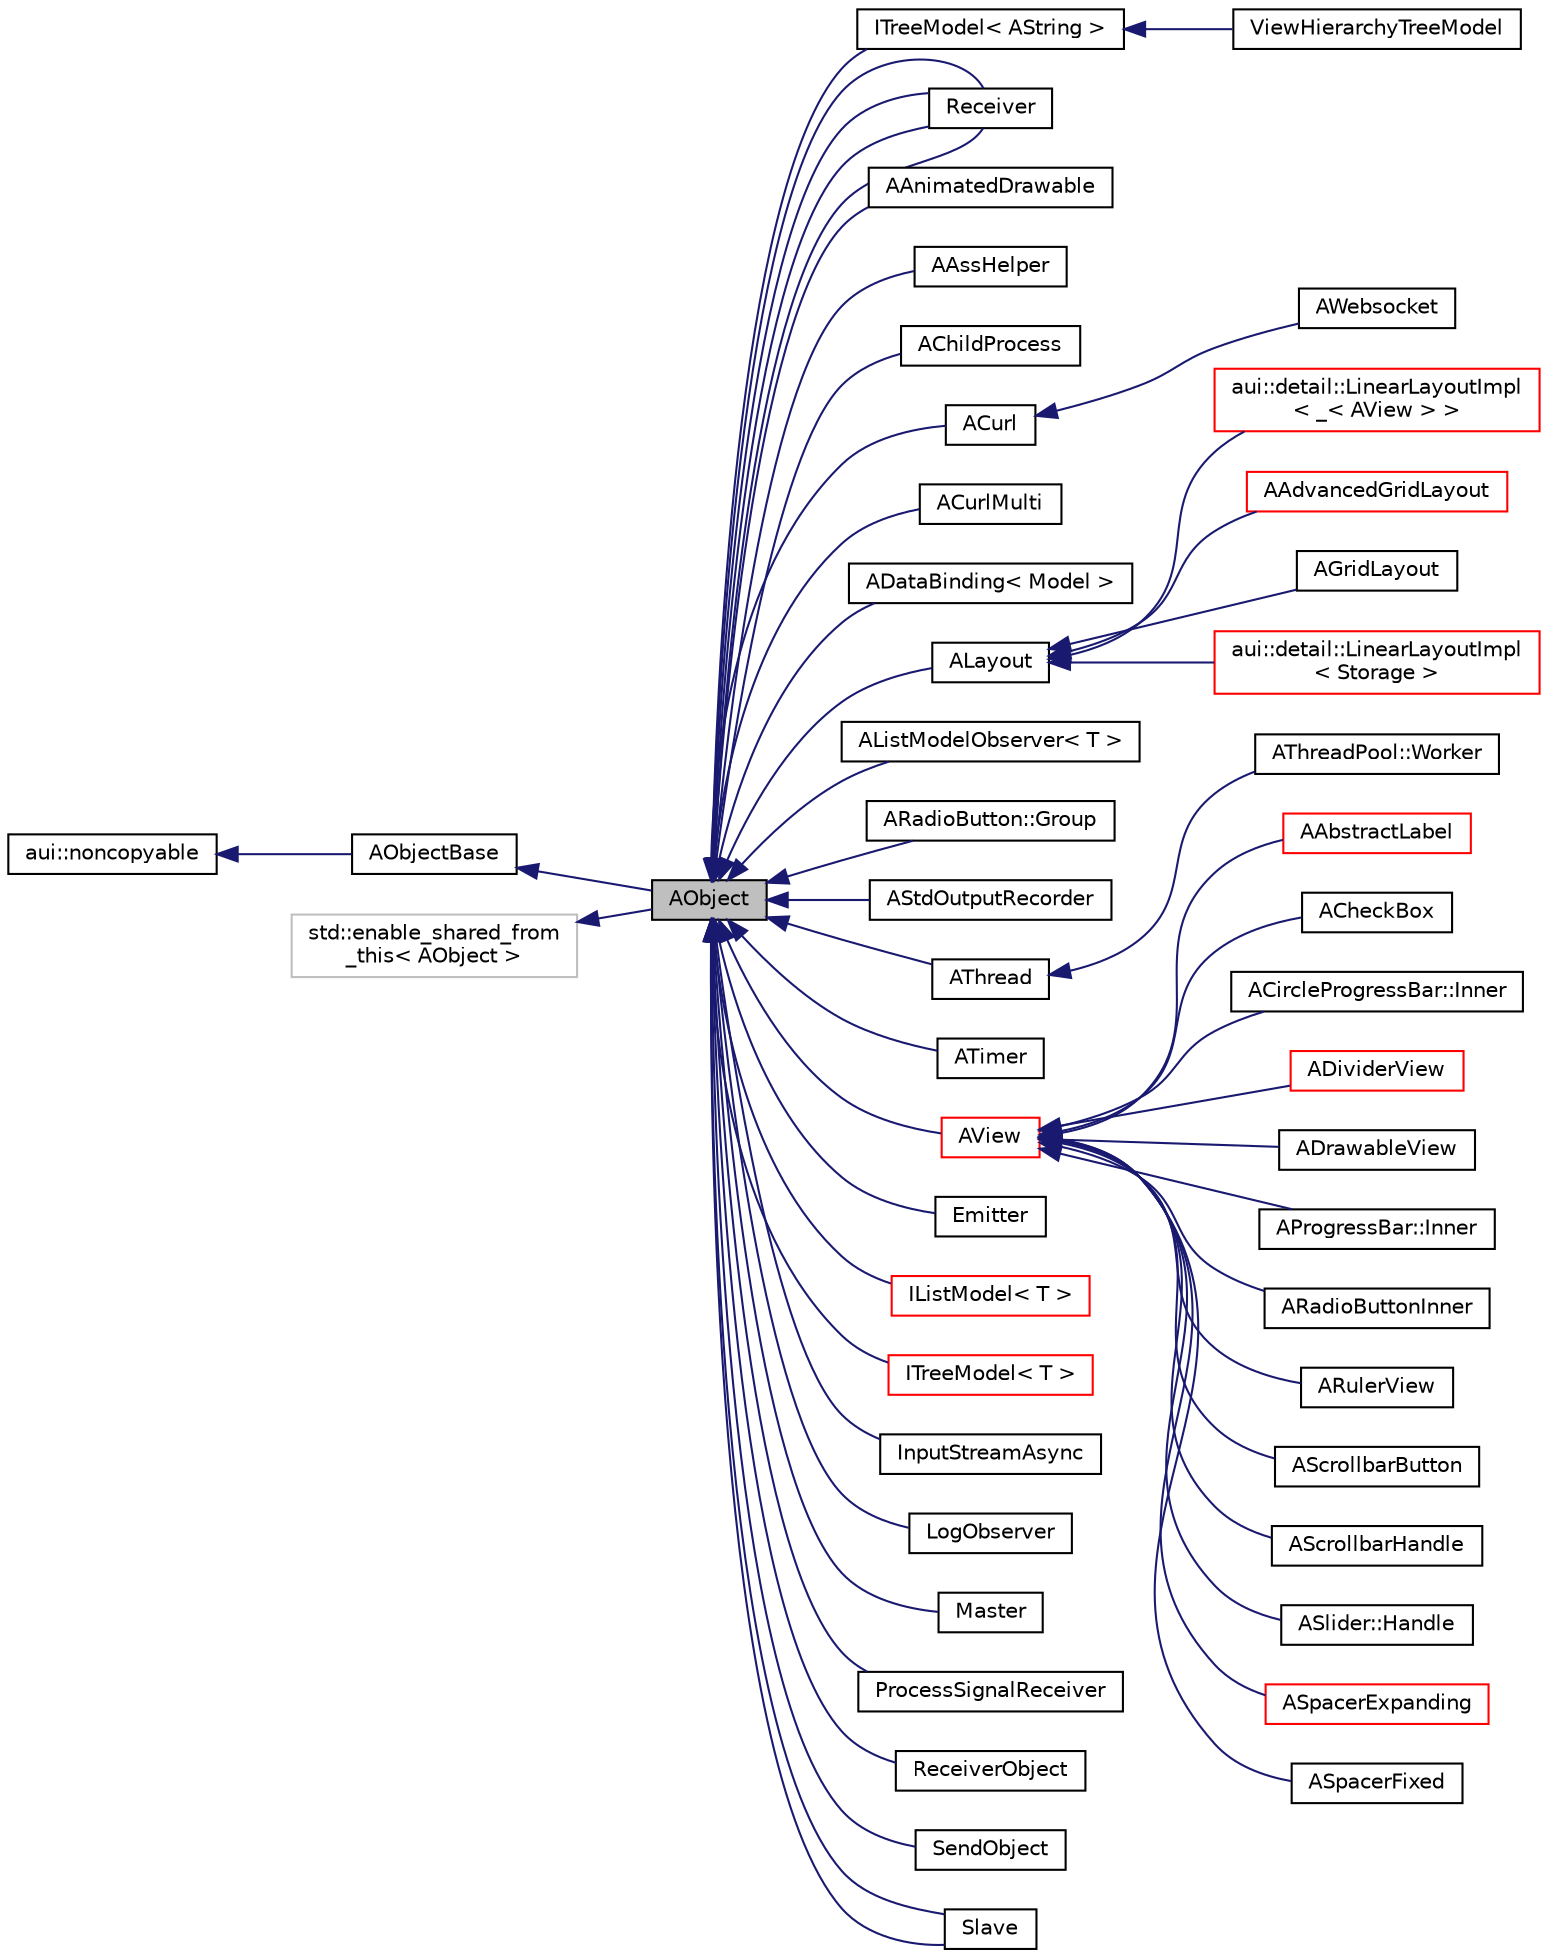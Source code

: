 digraph "AObject"
{
 // LATEX_PDF_SIZE
  edge [fontname="Helvetica",fontsize="10",labelfontname="Helvetica",labelfontsize="10"];
  node [fontname="Helvetica",fontsize="10",shape=record];
  rankdir="LR";
  Node1 [label="AObject",height=0.2,width=0.4,color="black", fillcolor="grey75", style="filled", fontcolor="black",tooltip="A base object class."];
  Node2 -> Node1 [dir="back",color="midnightblue",fontsize="10",style="solid",fontname="Helvetica"];
  Node2 [label="AObjectBase",height=0.2,width=0.4,color="black", fillcolor="white", style="filled",URL="$classAObjectBase.html",tooltip=" "];
  Node3 -> Node2 [dir="back",color="midnightblue",fontsize="10",style="solid",fontname="Helvetica"];
  Node3 [label="aui::noncopyable",height=0.2,width=0.4,color="black", fillcolor="white", style="filled",URL="$structaui_1_1noncopyable.html",tooltip="Forbids copy of your class."];
  Node4 -> Node1 [dir="back",color="midnightblue",fontsize="10",style="solid",fontname="Helvetica"];
  Node4 [label="std::enable_shared_from\l_this\< AObject \>",height=0.2,width=0.4,color="grey75", fillcolor="white", style="filled",tooltip=" "];
  Node1 -> Node5 [dir="back",color="midnightblue",fontsize="10",style="solid",fontname="Helvetica"];
  Node5 [label="ITreeModel\< AString \>",height=0.2,width=0.4,color="black", fillcolor="white", style="filled",URL="$classITreeModel.html",tooltip=" "];
  Node5 -> Node6 [dir="back",color="midnightblue",fontsize="10",style="solid",fontname="Helvetica"];
  Node6 [label="ViewHierarchyTreeModel",height=0.2,width=0.4,color="black", fillcolor="white", style="filled",URL="$classViewHierarchyTreeModel.html",tooltip=" "];
  Node1 -> Node7 [dir="back",color="midnightblue",fontsize="10",style="solid",fontname="Helvetica"];
  Node7 [label="Receiver",height=0.2,width=0.4,color="black", fillcolor="white", style="filled",URL="$classReceiver.html",tooltip=" "];
  Node1 -> Node7 [dir="back",color="midnightblue",fontsize="10",style="solid",fontname="Helvetica"];
  Node1 -> Node7 [dir="back",color="midnightblue",fontsize="10",style="solid",fontname="Helvetica"];
  Node1 -> Node8 [dir="back",color="midnightblue",fontsize="10",style="solid",fontname="Helvetica"];
  Node8 [label="AAnimatedDrawable",height=0.2,width=0.4,color="black", fillcolor="white", style="filled",URL="$classAAnimatedDrawable.html",tooltip=" "];
  Node1 -> Node9 [dir="back",color="midnightblue",fontsize="10",style="solid",fontname="Helvetica"];
  Node9 [label="AAssHelper",height=0.2,width=0.4,color="black", fillcolor="white", style="filled",URL="$classAAssHelper.html",tooltip="Remember, ASS is not a butt. ASS is Aui Style Sheets."];
  Node1 -> Node10 [dir="back",color="midnightblue",fontsize="10",style="solid",fontname="Helvetica"];
  Node10 [label="AChildProcess",height=0.2,width=0.4,color="black", fillcolor="white", style="filled",URL="$classAChildProcess.html",tooltip=" "];
  Node1 -> Node11 [dir="back",color="midnightblue",fontsize="10",style="solid",fontname="Helvetica"];
  Node11 [label="ACurl",height=0.2,width=0.4,color="black", fillcolor="white", style="filled",URL="$classACurl.html",tooltip="Easy curl instance."];
  Node11 -> Node12 [dir="back",color="midnightblue",fontsize="10",style="solid",fontname="Helvetica"];
  Node12 [label="AWebsocket",height=0.2,width=0.4,color="black", fillcolor="white", style="filled",URL="$classAWebsocket.html",tooltip="Websocket implementation."];
  Node1 -> Node13 [dir="back",color="midnightblue",fontsize="10",style="solid",fontname="Helvetica"];
  Node13 [label="ACurlMulti",height=0.2,width=0.4,color="black", fillcolor="white", style="filled",URL="$classACurlMulti.html",tooltip="Multi curl instance."];
  Node1 -> Node14 [dir="back",color="midnightblue",fontsize="10",style="solid",fontname="Helvetica"];
  Node14 [label="ADataBinding\< Model \>",height=0.2,width=0.4,color="black", fillcolor="white", style="filled",URL="$classADataBinding.html",tooltip="Data binding implementation."];
  Node1 -> Node15 [dir="back",color="midnightblue",fontsize="10",style="solid",fontname="Helvetica"];
  Node15 [label="ALayout",height=0.2,width=0.4,color="black", fillcolor="white", style="filled",URL="$classALayout.html",tooltip="Base class for all layout managers."];
  Node15 -> Node16 [dir="back",color="midnightblue",fontsize="10",style="solid",fontname="Helvetica"];
  Node16 [label="aui::detail::LinearLayoutImpl\l\< _\< AView \> \>",height=0.2,width=0.4,color="red", fillcolor="white", style="filled",URL="$classaui_1_1detail_1_1LinearLayoutImpl.html",tooltip=" "];
  Node15 -> Node23 [dir="back",color="midnightblue",fontsize="10",style="solid",fontname="Helvetica"];
  Node23 [label="AAdvancedGridLayout",height=0.2,width=0.4,color="red", fillcolor="white", style="filled",URL="$classAAdvancedGridLayout.html",tooltip="Grid layout. Unlike AGridLayout, cells may have different sizes."];
  Node15 -> Node25 [dir="back",color="midnightblue",fontsize="10",style="solid",fontname="Helvetica"];
  Node25 [label="AGridLayout",height=0.2,width=0.4,color="black", fillcolor="white", style="filled",URL="$classAGridLayout.html",tooltip="Grid layout with fixed-size cells."];
  Node15 -> Node26 [dir="back",color="midnightblue",fontsize="10",style="solid",fontname="Helvetica"];
  Node26 [label="aui::detail::LinearLayoutImpl\l\< Storage \>",height=0.2,width=0.4,color="red", fillcolor="white", style="filled",URL="$classaui_1_1detail_1_1LinearLayoutImpl.html",tooltip=" "];
  Node1 -> Node29 [dir="back",color="midnightblue",fontsize="10",style="solid",fontname="Helvetica"];
  Node29 [label="AListModelObserver\< T \>",height=0.2,width=0.4,color="black", fillcolor="white", style="filled",URL="$classAListModelObserver.html",tooltip=" "];
  Node1 -> Node30 [dir="back",color="midnightblue",fontsize="10",style="solid",fontname="Helvetica"];
  Node30 [label="ARadioButton::Group",height=0.2,width=0.4,color="black", fillcolor="white", style="filled",URL="$classARadioButton_1_1Group.html",tooltip=" "];
  Node1 -> Node31 [dir="back",color="midnightblue",fontsize="10",style="solid",fontname="Helvetica"];
  Node31 [label="AStdOutputRecorder",height=0.2,width=0.4,color="black", fillcolor="white", style="filled",URL="$classAStdOutputRecorder.html",tooltip=" "];
  Node1 -> Node32 [dir="back",color="midnightblue",fontsize="10",style="solid",fontname="Helvetica"];
  Node32 [label="AThread",height=0.2,width=0.4,color="black", fillcolor="white", style="filled",URL="$classAThread.html",tooltip="Represents a user-defined thread."];
  Node32 -> Node33 [dir="back",color="midnightblue",fontsize="10",style="solid",fontname="Helvetica"];
  Node33 [label="AThreadPool::Worker",height=0.2,width=0.4,color="black", fillcolor="white", style="filled",URL="$classAThreadPool_1_1Worker.html",tooltip=" "];
  Node1 -> Node34 [dir="back",color="midnightblue",fontsize="10",style="solid",fontname="Helvetica"];
  Node34 [label="ATimer",height=0.2,width=0.4,color="black", fillcolor="white", style="filled",URL="$classATimer.html",tooltip="Async timer."];
  Node1 -> Node35 [dir="back",color="midnightblue",fontsize="10",style="solid",fontname="Helvetica"];
  Node35 [label="AView",height=0.2,width=0.4,color="red", fillcolor="white", style="filled",URL="$classAView.html",tooltip="Base class of all UI objects."];
  Node35 -> Node36 [dir="back",color="midnightblue",fontsize="10",style="solid",fontname="Helvetica"];
  Node36 [label="AAbstractLabel",height=0.2,width=0.4,color="red", fillcolor="white", style="filled",URL="$classAAbstractLabel.html",tooltip="Represents an abstract text display view."];
  Node35 -> Node43 [dir="back",color="midnightblue",fontsize="10",style="solid",fontname="Helvetica"];
  Node43 [label="ACheckBox",height=0.2,width=0.4,color="black", fillcolor="white", style="filled",URL="$classACheckBox.html",tooltip="A check box (without label)."];
  Node35 -> Node44 [dir="back",color="midnightblue",fontsize="10",style="solid",fontname="Helvetica"];
  Node44 [label="ACircleProgressBar::Inner",height=0.2,width=0.4,color="black", fillcolor="white", style="filled",URL="$classACircleProgressBar_1_1Inner.html",tooltip=" "];
  Node35 -> Node45 [dir="back",color="midnightblue",fontsize="10",style="solid",fontname="Helvetica"];
  Node45 [label="ADividerView",height=0.2,width=0.4,color="red", fillcolor="white", style="filled",URL="$classADividerView.html",tooltip="Base class for AHDividerView and AVDivierView."];
  Node35 -> Node48 [dir="back",color="midnightblue",fontsize="10",style="solid",fontname="Helvetica"];
  Node48 [label="ADrawableView",height=0.2,width=0.4,color="black", fillcolor="white", style="filled",URL="$classADrawableView.html",tooltip="Simple view to draw an IDrawable."];
  Node35 -> Node49 [dir="back",color="midnightblue",fontsize="10",style="solid",fontname="Helvetica"];
  Node49 [label="AProgressBar::Inner",height=0.2,width=0.4,color="black", fillcolor="white", style="filled",URL="$classAProgressBar_1_1Inner.html",tooltip=" "];
  Node35 -> Node50 [dir="back",color="midnightblue",fontsize="10",style="solid",fontname="Helvetica"];
  Node50 [label="ARadioButtonInner",height=0.2,width=0.4,color="black", fillcolor="white", style="filled",URL="$classARadioButtonInner.html",tooltip=" "];
  Node35 -> Node51 [dir="back",color="midnightblue",fontsize="10",style="solid",fontname="Helvetica"];
  Node51 [label="ARulerView",height=0.2,width=0.4,color="black", fillcolor="white", style="filled",URL="$classARulerView.html",tooltip="A Photoshop-like ruler for measuring display units."];
  Node35 -> Node52 [dir="back",color="midnightblue",fontsize="10",style="solid",fontname="Helvetica"];
  Node52 [label="AScrollbarButton",height=0.2,width=0.4,color="black", fillcolor="white", style="filled",URL="$classAScrollbarButton.html",tooltip=" "];
  Node35 -> Node53 [dir="back",color="midnightblue",fontsize="10",style="solid",fontname="Helvetica"];
  Node53 [label="AScrollbarHandle",height=0.2,width=0.4,color="black", fillcolor="white", style="filled",URL="$classAScrollbarHandle.html",tooltip=" "];
  Node35 -> Node54 [dir="back",color="midnightblue",fontsize="10",style="solid",fontname="Helvetica"];
  Node54 [label="ASlider::Handle",height=0.2,width=0.4,color="black", fillcolor="white", style="filled",URL="$classASlider_1_1Handle.html",tooltip=" "];
  Node35 -> Node55 [dir="back",color="midnightblue",fontsize="10",style="solid",fontname="Helvetica"];
  Node55 [label="ASpacerExpanding",height=0.2,width=0.4,color="red", fillcolor="white", style="filled",URL="$classASpacerExpanding.html",tooltip="Expanding view which is useful in UI building."];
  Node35 -> Node57 [dir="back",color="midnightblue",fontsize="10",style="solid",fontname="Helvetica"];
  Node57 [label="ASpacerFixed",height=0.2,width=0.4,color="black", fillcolor="white", style="filled",URL="$classASpacerFixed.html",tooltip="Fixed-size view which is useful in UI building."];
  Node1 -> Node119 [dir="back",color="midnightblue",fontsize="10",style="solid",fontname="Helvetica"];
  Node119 [label="Emitter",height=0.2,width=0.4,color="black", fillcolor="white", style="filled",URL="$classEmitter.html",tooltip=" "];
  Node1 -> Node120 [dir="back",color="midnightblue",fontsize="10",style="solid",fontname="Helvetica"];
  Node120 [label="IListModel\< T \>",height=0.2,width=0.4,color="red", fillcolor="white", style="filled",URL="$classIListModel.html",tooltip=" "];
  Node1 -> Node130 [dir="back",color="midnightblue",fontsize="10",style="solid",fontname="Helvetica"];
  Node130 [label="ITreeModel\< T \>",height=0.2,width=0.4,color="red", fillcolor="white", style="filled",URL="$classITreeModel.html",tooltip="Tree model."];
  Node1 -> Node132 [dir="back",color="midnightblue",fontsize="10",style="solid",fontname="Helvetica"];
  Node132 [label="InputStreamAsync",height=0.2,width=0.4,color="black", fillcolor="white", style="filled",URL="$classInputStreamAsync.html",tooltip="Converts a basic input stream to an asynchronous input stream so it's read in a separate thread."];
  Node1 -> Node133 [dir="back",color="midnightblue",fontsize="10",style="solid",fontname="Helvetica"];
  Node133 [label="LogObserver",height=0.2,width=0.4,color="black", fillcolor="white", style="filled",URL="$classLogObserver.html",tooltip=" "];
  Node1 -> Node134 [dir="back",color="midnightblue",fontsize="10",style="solid",fontname="Helvetica"];
  Node134 [label="Master",height=0.2,width=0.4,color="black", fillcolor="white", style="filled",URL="$classMaster.html",tooltip=" "];
  Node1 -> Node135 [dir="back",color="midnightblue",fontsize="10",style="solid",fontname="Helvetica"];
  Node135 [label="ProcessSignalReceiver",height=0.2,width=0.4,color="black", fillcolor="white", style="filled",URL="$classProcessSignalReceiver.html",tooltip=" "];
  Node1 -> Node7 [dir="back",color="midnightblue",fontsize="10",style="solid",fontname="Helvetica"];
  Node1 -> Node136 [dir="back",color="midnightblue",fontsize="10",style="solid",fontname="Helvetica"];
  Node136 [label="ReceiverObject",height=0.2,width=0.4,color="black", fillcolor="white", style="filled",URL="$classReceiverObject.html",tooltip=" "];
  Node1 -> Node137 [dir="back",color="midnightblue",fontsize="10",style="solid",fontname="Helvetica"];
  Node137 [label="SendObject",height=0.2,width=0.4,color="black", fillcolor="white", style="filled",URL="$classSendObject.html",tooltip=" "];
  Node1 -> Node138 [dir="back",color="midnightblue",fontsize="10",style="solid",fontname="Helvetica"];
  Node138 [label="Slave",height=0.2,width=0.4,color="black", fillcolor="white", style="filled",URL="$classSlave.html",tooltip=" "];
  Node1 -> Node138 [dir="back",color="midnightblue",fontsize="10",style="solid",fontname="Helvetica"];
}
